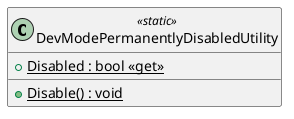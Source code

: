 @startuml
class DevModePermanentlyDisabledUtility <<static>> {
    + {static} Disabled : bool <<get>>
    + {static} Disable() : void
}
@enduml
